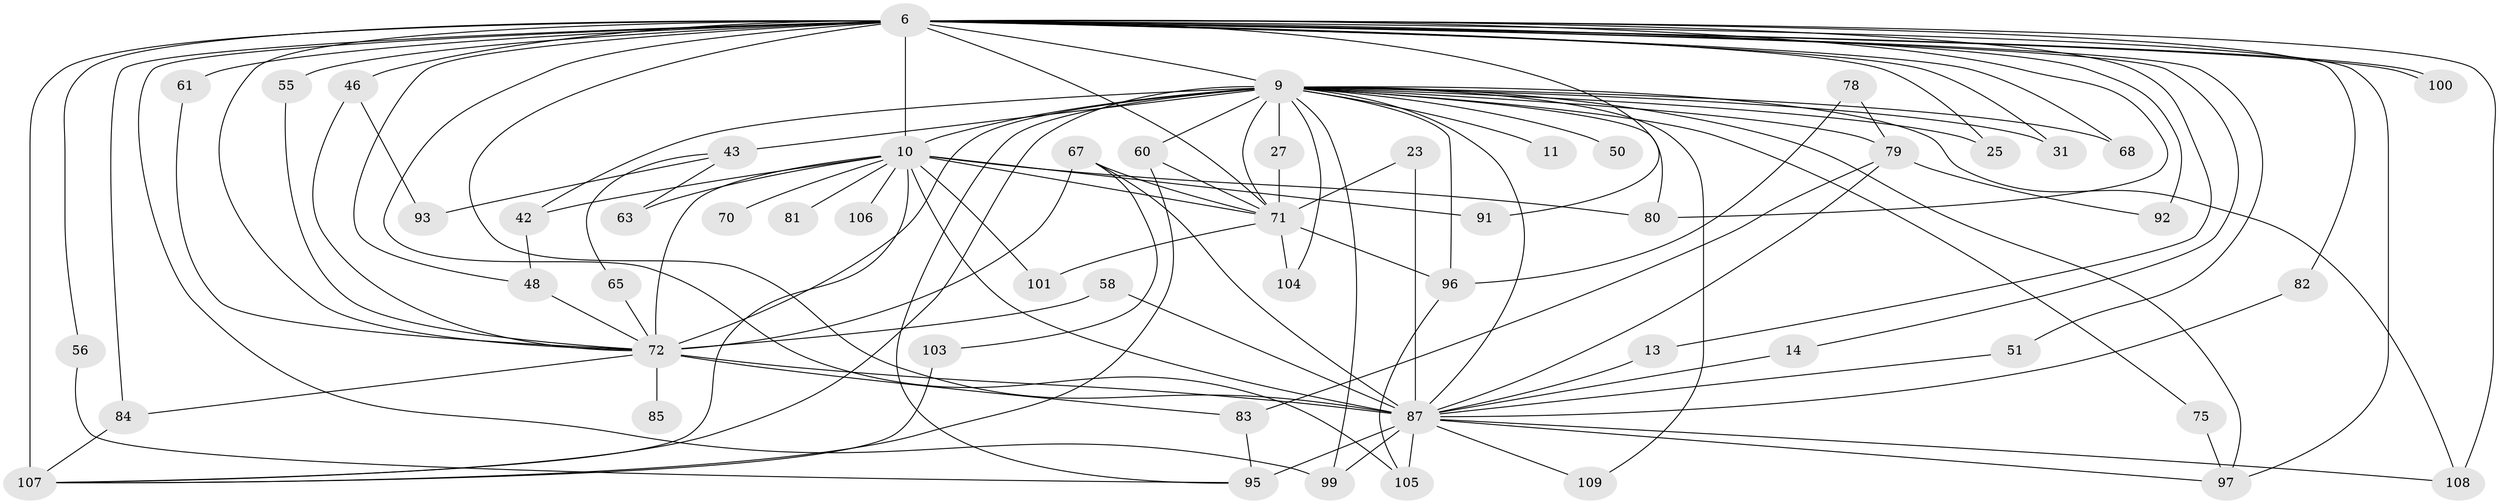// original degree distribution, {33: 0.009174311926605505, 18: 0.009174311926605505, 19: 0.009174311926605505, 17: 0.01834862385321101, 27: 0.009174311926605505, 14: 0.009174311926605505, 32: 0.009174311926605505, 22: 0.009174311926605505, 16: 0.009174311926605505, 2: 0.5137614678899083, 5: 0.027522935779816515, 6: 0.027522935779816515, 3: 0.22935779816513763, 7: 0.009174311926605505, 4: 0.10091743119266056}
// Generated by graph-tools (version 1.1) at 2025/46/03/09/25 04:46:34]
// undirected, 54 vertices, 113 edges
graph export_dot {
graph [start="1"]
  node [color=gray90,style=filled];
  6 [super="+1"];
  9 [super="+8"];
  10 [super="+5"];
  11;
  13;
  14;
  23;
  25;
  27;
  31;
  42 [super="+19"];
  43 [super="+22"];
  46 [super="+29"];
  48 [super="+30"];
  50;
  51;
  55;
  56;
  58;
  60 [super="+38+39"];
  61 [super="+21"];
  63;
  65;
  67 [super="+40"];
  68 [super="+26"];
  70;
  71 [super="+47+53+52+17"];
  72 [super="+24+7"];
  75;
  78;
  79 [super="+18+54"];
  80 [super="+44"];
  81;
  82;
  83 [super="+76"];
  84;
  85;
  87 [super="+33+3"];
  91;
  92 [super="+20"];
  93;
  95 [super="+73"];
  96 [super="+36"];
  97 [super="+34+94"];
  99 [super="+69+59+64"];
  100;
  101 [super="+41"];
  103;
  104;
  105 [super="+35"];
  106;
  107 [super="+90+86+89+66+98+88"];
  108 [super="+62+102"];
  109;
  6 -- 9 [weight=4];
  6 -- 10 [weight=4];
  6 -- 13;
  6 -- 14;
  6 -- 25;
  6 -- 55;
  6 -- 56;
  6 -- 82;
  6 -- 91;
  6 -- 92 [weight=2];
  6 -- 100;
  6 -- 100;
  6 -- 68 [weight=2];
  6 -- 84;
  6 -- 31;
  6 -- 99;
  6 -- 105;
  6 -- 46 [weight=2];
  6 -- 108 [weight=2];
  6 -- 48;
  6 -- 51;
  6 -- 61 [weight=2];
  6 -- 97 [weight=2];
  6 -- 72 [weight=4];
  6 -- 87 [weight=5];
  6 -- 80;
  6 -- 71 [weight=4];
  6 -- 107 [weight=7];
  9 -- 10 [weight=4];
  9 -- 27 [weight=2];
  9 -- 31;
  9 -- 50 [weight=2];
  9 -- 80;
  9 -- 68;
  9 -- 72 [weight=5];
  9 -- 11;
  9 -- 75;
  9 -- 25;
  9 -- 104;
  9 -- 43 [weight=3];
  9 -- 109;
  9 -- 95;
  9 -- 42;
  9 -- 87 [weight=4];
  9 -- 60 [weight=2];
  9 -- 71;
  9 -- 97;
  9 -- 107 [weight=2];
  9 -- 79 [weight=3];
  9 -- 99 [weight=2];
  9 -- 96;
  9 -- 108;
  10 -- 63;
  10 -- 70 [weight=2];
  10 -- 81 [weight=2];
  10 -- 106 [weight=2];
  10 -- 87 [weight=5];
  10 -- 91;
  10 -- 42;
  10 -- 72 [weight=5];
  10 -- 101;
  10 -- 80;
  10 -- 71;
  10 -- 107;
  13 -- 87;
  14 -- 87;
  23 -- 87;
  23 -- 71;
  27 -- 71;
  42 -- 48;
  43 -- 63;
  43 -- 65;
  43 -- 93;
  46 -- 93;
  46 -- 72;
  48 -- 72 [weight=2];
  51 -- 87;
  55 -- 72;
  56 -- 95;
  58 -- 72;
  58 -- 87;
  60 -- 71;
  60 -- 107;
  61 -- 72;
  65 -- 72;
  67 -- 71;
  67 -- 72;
  67 -- 87;
  67 -- 103;
  71 -- 104;
  71 -- 101 [weight=2];
  71 -- 96;
  72 -- 84;
  72 -- 85 [weight=2];
  72 -- 87 [weight=4];
  72 -- 83;
  75 -- 97;
  78 -- 79;
  78 -- 96;
  79 -- 87;
  79 -- 83;
  79 -- 92;
  82 -- 87;
  83 -- 95;
  84 -- 107;
  87 -- 95 [weight=3];
  87 -- 97 [weight=2];
  87 -- 105 [weight=2];
  87 -- 109;
  87 -- 99;
  87 -- 108;
  96 -- 105;
  103 -- 107;
}
